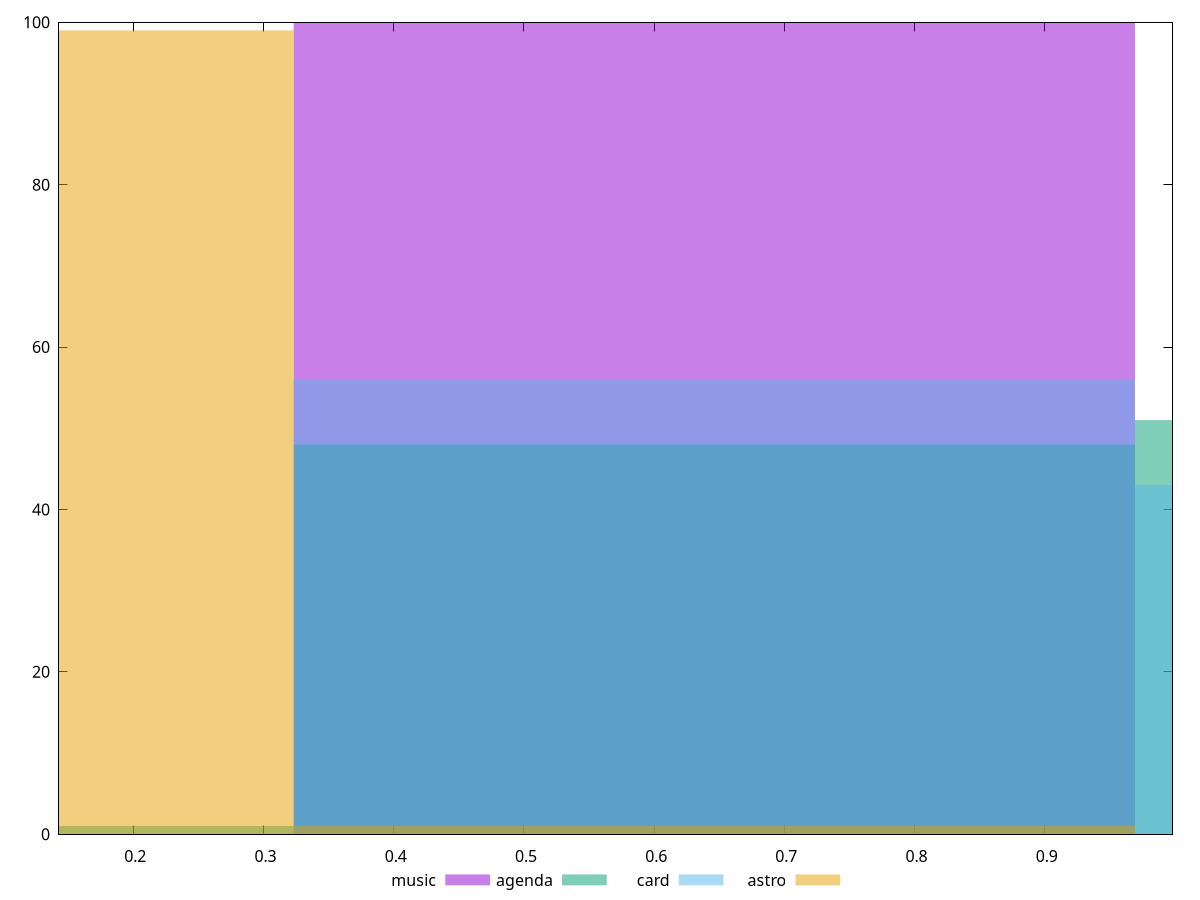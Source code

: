 reset

$music <<EOF
0.6462080552528255 100
EOF

$agenda <<EOF
0 1
0.6462080552528255 48
1.292416110505651 51
EOF

$card <<EOF
0.6462080552528255 56
1.292416110505651 43
EOF

$astro <<EOF
0 99
0.6462080552528255 1
EOF

set key outside below
set boxwidth 0.6462080552528255
set xrange [0.1428741794639408:0.9981578300592069]
set yrange [0:100]
set trange [0:100]
set style fill transparent solid 0.5 noborder
set terminal svg size 640, 520 enhanced background rgb 'white'
set output "report/report_00029_2021-02-24T13-36-40.390Z/meta/pScore/comparison/histogram/all_raw.svg"

plot $music title "music" with boxes, \
     $agenda title "agenda" with boxes, \
     $card title "card" with boxes, \
     $astro title "astro" with boxes

reset
